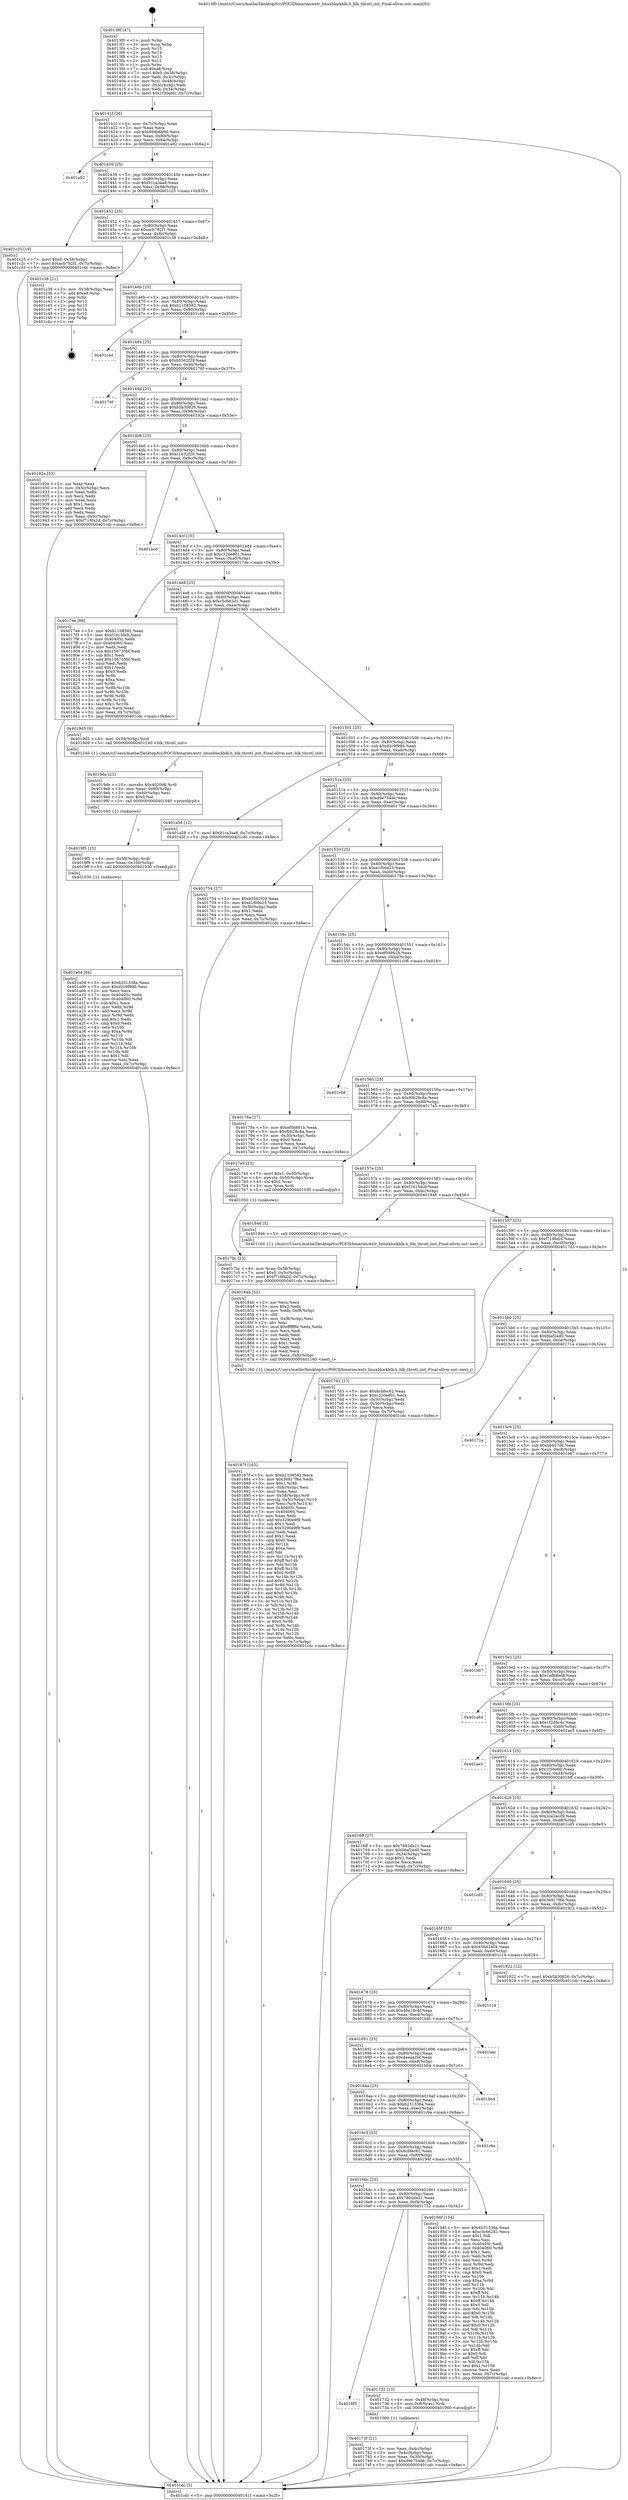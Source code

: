 digraph "0x4013f0" {
  label = "0x4013f0 (/mnt/c/Users/mathe/Desktop/tcc/POCII/binaries/extr_linuxblockblk.h_blk_throtl_init_Final-ollvm.out::main(0))"
  labelloc = "t"
  node[shape=record]

  Entry [label="",width=0.3,height=0.3,shape=circle,fillcolor=black,style=filled]
  "0x40141f" [label="{
     0x40141f [26]\l
     | [instrs]\l
     &nbsp;&nbsp;0x40141f \<+3\>: mov -0x7c(%rbp),%eax\l
     &nbsp;&nbsp;0x401422 \<+2\>: mov %eax,%ecx\l
     &nbsp;&nbsp;0x401424 \<+6\>: sub $0x894b6d90,%ecx\l
     &nbsp;&nbsp;0x40142a \<+3\>: mov %eax,-0x80(%rbp)\l
     &nbsp;&nbsp;0x40142d \<+6\>: mov %ecx,-0x84(%rbp)\l
     &nbsp;&nbsp;0x401433 \<+6\>: je 0000000000401a92 \<main+0x6a2\>\l
  }"]
  "0x401a92" [label="{
     0x401a92\l
  }", style=dashed]
  "0x401439" [label="{
     0x401439 [25]\l
     | [instrs]\l
     &nbsp;&nbsp;0x401439 \<+5\>: jmp 000000000040143e \<main+0x4e\>\l
     &nbsp;&nbsp;0x40143e \<+3\>: mov -0x80(%rbp),%eax\l
     &nbsp;&nbsp;0x401441 \<+5\>: sub $0x91ca3aa8,%eax\l
     &nbsp;&nbsp;0x401446 \<+6\>: mov %eax,-0x88(%rbp)\l
     &nbsp;&nbsp;0x40144c \<+6\>: je 0000000000401c25 \<main+0x835\>\l
  }"]
  Exit [label="",width=0.3,height=0.3,shape=circle,fillcolor=black,style=filled,peripheries=2]
  "0x401c25" [label="{
     0x401c25 [19]\l
     | [instrs]\l
     &nbsp;&nbsp;0x401c25 \<+7\>: movl $0x0,-0x38(%rbp)\l
     &nbsp;&nbsp;0x401c2c \<+7\>: movl $0xacb792f1,-0x7c(%rbp)\l
     &nbsp;&nbsp;0x401c33 \<+5\>: jmp 0000000000401cdc \<main+0x8ec\>\l
  }"]
  "0x401452" [label="{
     0x401452 [25]\l
     | [instrs]\l
     &nbsp;&nbsp;0x401452 \<+5\>: jmp 0000000000401457 \<main+0x67\>\l
     &nbsp;&nbsp;0x401457 \<+3\>: mov -0x80(%rbp),%eax\l
     &nbsp;&nbsp;0x40145a \<+5\>: sub $0xacb792f1,%eax\l
     &nbsp;&nbsp;0x40145f \<+6\>: mov %eax,-0x8c(%rbp)\l
     &nbsp;&nbsp;0x401465 \<+6\>: je 0000000000401c38 \<main+0x848\>\l
  }"]
  "0x401a04" [label="{
     0x401a04 [84]\l
     | [instrs]\l
     &nbsp;&nbsp;0x401a04 \<+5\>: mov $0x6231338a,%eax\l
     &nbsp;&nbsp;0x401a09 \<+5\>: mov $0xd2c9f99d,%esi\l
     &nbsp;&nbsp;0x401a0e \<+2\>: xor %ecx,%ecx\l
     &nbsp;&nbsp;0x401a10 \<+7\>: mov 0x40405c,%edx\l
     &nbsp;&nbsp;0x401a17 \<+8\>: mov 0x404060,%r8d\l
     &nbsp;&nbsp;0x401a1f \<+3\>: sub $0x1,%ecx\l
     &nbsp;&nbsp;0x401a22 \<+3\>: mov %edx,%r9d\l
     &nbsp;&nbsp;0x401a25 \<+3\>: add %ecx,%r9d\l
     &nbsp;&nbsp;0x401a28 \<+4\>: imul %r9d,%edx\l
     &nbsp;&nbsp;0x401a2c \<+3\>: and $0x1,%edx\l
     &nbsp;&nbsp;0x401a2f \<+3\>: cmp $0x0,%edx\l
     &nbsp;&nbsp;0x401a32 \<+4\>: sete %r10b\l
     &nbsp;&nbsp;0x401a36 \<+4\>: cmp $0xa,%r8d\l
     &nbsp;&nbsp;0x401a3a \<+4\>: setl %r11b\l
     &nbsp;&nbsp;0x401a3e \<+3\>: mov %r10b,%bl\l
     &nbsp;&nbsp;0x401a41 \<+3\>: and %r11b,%bl\l
     &nbsp;&nbsp;0x401a44 \<+3\>: xor %r11b,%r10b\l
     &nbsp;&nbsp;0x401a47 \<+3\>: or %r10b,%bl\l
     &nbsp;&nbsp;0x401a4a \<+3\>: test $0x1,%bl\l
     &nbsp;&nbsp;0x401a4d \<+3\>: cmovne %esi,%eax\l
     &nbsp;&nbsp;0x401a50 \<+3\>: mov %eax,-0x7c(%rbp)\l
     &nbsp;&nbsp;0x401a53 \<+5\>: jmp 0000000000401cdc \<main+0x8ec\>\l
  }"]
  "0x401c38" [label="{
     0x401c38 [21]\l
     | [instrs]\l
     &nbsp;&nbsp;0x401c38 \<+3\>: mov -0x38(%rbp),%eax\l
     &nbsp;&nbsp;0x401c3b \<+7\>: add $0xe8,%rsp\l
     &nbsp;&nbsp;0x401c42 \<+1\>: pop %rbx\l
     &nbsp;&nbsp;0x401c43 \<+2\>: pop %r12\l
     &nbsp;&nbsp;0x401c45 \<+2\>: pop %r13\l
     &nbsp;&nbsp;0x401c47 \<+2\>: pop %r14\l
     &nbsp;&nbsp;0x401c49 \<+2\>: pop %r15\l
     &nbsp;&nbsp;0x401c4b \<+1\>: pop %rbp\l
     &nbsp;&nbsp;0x401c4c \<+1\>: ret\l
  }"]
  "0x40146b" [label="{
     0x40146b [25]\l
     | [instrs]\l
     &nbsp;&nbsp;0x40146b \<+5\>: jmp 0000000000401470 \<main+0x80\>\l
     &nbsp;&nbsp;0x401470 \<+3\>: mov -0x80(%rbp),%eax\l
     &nbsp;&nbsp;0x401473 \<+5\>: sub $0xb1108582,%eax\l
     &nbsp;&nbsp;0x401478 \<+6\>: mov %eax,-0x90(%rbp)\l
     &nbsp;&nbsp;0x40147e \<+6\>: je 0000000000401c4d \<main+0x85d\>\l
  }"]
  "0x4019f5" [label="{
     0x4019f5 [15]\l
     | [instrs]\l
     &nbsp;&nbsp;0x4019f5 \<+4\>: mov -0x58(%rbp),%rdi\l
     &nbsp;&nbsp;0x4019f9 \<+6\>: mov %eax,-0x100(%rbp)\l
     &nbsp;&nbsp;0x4019ff \<+5\>: call 0000000000401030 \<free@plt\>\l
     | [calls]\l
     &nbsp;&nbsp;0x401030 \{1\} (unknown)\l
  }"]
  "0x401c4d" [label="{
     0x401c4d\l
  }", style=dashed]
  "0x401484" [label="{
     0x401484 [25]\l
     | [instrs]\l
     &nbsp;&nbsp;0x401484 \<+5\>: jmp 0000000000401489 \<main+0x99\>\l
     &nbsp;&nbsp;0x401489 \<+3\>: mov -0x80(%rbp),%eax\l
     &nbsp;&nbsp;0x40148c \<+5\>: sub $0xb5562f29,%eax\l
     &nbsp;&nbsp;0x401491 \<+6\>: mov %eax,-0x94(%rbp)\l
     &nbsp;&nbsp;0x401497 \<+6\>: je 000000000040176f \<main+0x37f\>\l
  }"]
  "0x4019de" [label="{
     0x4019de [23]\l
     | [instrs]\l
     &nbsp;&nbsp;0x4019de \<+10\>: movabs $0x4020d6,%rdi\l
     &nbsp;&nbsp;0x4019e8 \<+3\>: mov %eax,-0x60(%rbp)\l
     &nbsp;&nbsp;0x4019eb \<+3\>: mov -0x60(%rbp),%esi\l
     &nbsp;&nbsp;0x4019ee \<+2\>: mov $0x0,%al\l
     &nbsp;&nbsp;0x4019f0 \<+5\>: call 0000000000401040 \<printf@plt\>\l
     | [calls]\l
     &nbsp;&nbsp;0x401040 \{1\} (unknown)\l
  }"]
  "0x40176f" [label="{
     0x40176f\l
  }", style=dashed]
  "0x40149d" [label="{
     0x40149d [25]\l
     | [instrs]\l
     &nbsp;&nbsp;0x40149d \<+5\>: jmp 00000000004014a2 \<main+0xb2\>\l
     &nbsp;&nbsp;0x4014a2 \<+3\>: mov -0x80(%rbp),%eax\l
     &nbsp;&nbsp;0x4014a5 \<+5\>: sub $0xb5b30826,%eax\l
     &nbsp;&nbsp;0x4014aa \<+6\>: mov %eax,-0x98(%rbp)\l
     &nbsp;&nbsp;0x4014b0 \<+6\>: je 000000000040192e \<main+0x53e\>\l
  }"]
  "0x40187f" [label="{
     0x40187f [163]\l
     | [instrs]\l
     &nbsp;&nbsp;0x40187f \<+5\>: mov $0xb1108582,%ecx\l
     &nbsp;&nbsp;0x401884 \<+5\>: mov $0x36917f6e,%edx\l
     &nbsp;&nbsp;0x401889 \<+3\>: mov $0x1,%r8b\l
     &nbsp;&nbsp;0x40188c \<+6\>: mov -0xfc(%rbp),%esi\l
     &nbsp;&nbsp;0x401892 \<+3\>: imul %eax,%esi\l
     &nbsp;&nbsp;0x401895 \<+4\>: mov -0x58(%rbp),%r9\l
     &nbsp;&nbsp;0x401899 \<+4\>: movslq -0x5c(%rbp),%r10\l
     &nbsp;&nbsp;0x40189d \<+4\>: mov %esi,(%r9,%r10,4)\l
     &nbsp;&nbsp;0x4018a1 \<+7\>: mov 0x40405c,%eax\l
     &nbsp;&nbsp;0x4018a8 \<+7\>: mov 0x404060,%esi\l
     &nbsp;&nbsp;0x4018af \<+2\>: mov %eax,%edi\l
     &nbsp;&nbsp;0x4018b1 \<+6\>: add $0x3290e9f9,%edi\l
     &nbsp;&nbsp;0x4018b7 \<+3\>: sub $0x1,%edi\l
     &nbsp;&nbsp;0x4018ba \<+6\>: sub $0x3290e9f9,%edi\l
     &nbsp;&nbsp;0x4018c0 \<+3\>: imul %edi,%eax\l
     &nbsp;&nbsp;0x4018c3 \<+3\>: and $0x1,%eax\l
     &nbsp;&nbsp;0x4018c6 \<+3\>: cmp $0x0,%eax\l
     &nbsp;&nbsp;0x4018c9 \<+4\>: sete %r11b\l
     &nbsp;&nbsp;0x4018cd \<+3\>: cmp $0xa,%esi\l
     &nbsp;&nbsp;0x4018d0 \<+3\>: setl %bl\l
     &nbsp;&nbsp;0x4018d3 \<+3\>: mov %r11b,%r14b\l
     &nbsp;&nbsp;0x4018d6 \<+4\>: xor $0xff,%r14b\l
     &nbsp;&nbsp;0x4018da \<+3\>: mov %bl,%r15b\l
     &nbsp;&nbsp;0x4018dd \<+4\>: xor $0xff,%r15b\l
     &nbsp;&nbsp;0x4018e1 \<+4\>: xor $0x0,%r8b\l
     &nbsp;&nbsp;0x4018e5 \<+3\>: mov %r14b,%r12b\l
     &nbsp;&nbsp;0x4018e8 \<+4\>: and $0x0,%r12b\l
     &nbsp;&nbsp;0x4018ec \<+3\>: and %r8b,%r11b\l
     &nbsp;&nbsp;0x4018ef \<+3\>: mov %r15b,%r13b\l
     &nbsp;&nbsp;0x4018f2 \<+4\>: and $0x0,%r13b\l
     &nbsp;&nbsp;0x4018f6 \<+3\>: and %r8b,%bl\l
     &nbsp;&nbsp;0x4018f9 \<+3\>: or %r11b,%r12b\l
     &nbsp;&nbsp;0x4018fc \<+3\>: or %bl,%r13b\l
     &nbsp;&nbsp;0x4018ff \<+3\>: xor %r13b,%r12b\l
     &nbsp;&nbsp;0x401902 \<+3\>: or %r15b,%r14b\l
     &nbsp;&nbsp;0x401905 \<+4\>: xor $0xff,%r14b\l
     &nbsp;&nbsp;0x401909 \<+4\>: or $0x0,%r8b\l
     &nbsp;&nbsp;0x40190d \<+3\>: and %r8b,%r14b\l
     &nbsp;&nbsp;0x401910 \<+3\>: or %r14b,%r12b\l
     &nbsp;&nbsp;0x401913 \<+4\>: test $0x1,%r12b\l
     &nbsp;&nbsp;0x401917 \<+3\>: cmovne %edx,%ecx\l
     &nbsp;&nbsp;0x40191a \<+3\>: mov %ecx,-0x7c(%rbp)\l
     &nbsp;&nbsp;0x40191d \<+5\>: jmp 0000000000401cdc \<main+0x8ec\>\l
  }"]
  "0x40192e" [label="{
     0x40192e [33]\l
     | [instrs]\l
     &nbsp;&nbsp;0x40192e \<+2\>: xor %eax,%eax\l
     &nbsp;&nbsp;0x401930 \<+3\>: mov -0x5c(%rbp),%ecx\l
     &nbsp;&nbsp;0x401933 \<+2\>: mov %eax,%edx\l
     &nbsp;&nbsp;0x401935 \<+2\>: sub %ecx,%edx\l
     &nbsp;&nbsp;0x401937 \<+2\>: mov %eax,%ecx\l
     &nbsp;&nbsp;0x401939 \<+3\>: sub $0x1,%ecx\l
     &nbsp;&nbsp;0x40193c \<+2\>: add %ecx,%edx\l
     &nbsp;&nbsp;0x40193e \<+2\>: sub %edx,%eax\l
     &nbsp;&nbsp;0x401940 \<+3\>: mov %eax,-0x5c(%rbp)\l
     &nbsp;&nbsp;0x401943 \<+7\>: movl $0xf718fa2d,-0x7c(%rbp)\l
     &nbsp;&nbsp;0x40194a \<+5\>: jmp 0000000000401cdc \<main+0x8ec\>\l
  }"]
  "0x4014b6" [label="{
     0x4014b6 [25]\l
     | [instrs]\l
     &nbsp;&nbsp;0x4014b6 \<+5\>: jmp 00000000004014bb \<main+0xcb\>\l
     &nbsp;&nbsp;0x4014bb \<+3\>: mov -0x80(%rbp),%eax\l
     &nbsp;&nbsp;0x4014be \<+5\>: sub $0xc1b32f20,%eax\l
     &nbsp;&nbsp;0x4014c3 \<+6\>: mov %eax,-0x9c(%rbp)\l
     &nbsp;&nbsp;0x4014c9 \<+6\>: je 0000000000401bcd \<main+0x7dd\>\l
  }"]
  "0x40184b" [label="{
     0x40184b [52]\l
     | [instrs]\l
     &nbsp;&nbsp;0x40184b \<+2\>: xor %ecx,%ecx\l
     &nbsp;&nbsp;0x40184d \<+5\>: mov $0x2,%edx\l
     &nbsp;&nbsp;0x401852 \<+6\>: mov %edx,-0xf8(%rbp)\l
     &nbsp;&nbsp;0x401858 \<+1\>: cltd\l
     &nbsp;&nbsp;0x401859 \<+6\>: mov -0xf8(%rbp),%esi\l
     &nbsp;&nbsp;0x40185f \<+2\>: idiv %esi\l
     &nbsp;&nbsp;0x401861 \<+6\>: imul $0xfffffffe,%edx,%edx\l
     &nbsp;&nbsp;0x401867 \<+2\>: mov %ecx,%edi\l
     &nbsp;&nbsp;0x401869 \<+2\>: sub %edx,%edi\l
     &nbsp;&nbsp;0x40186b \<+2\>: mov %ecx,%edx\l
     &nbsp;&nbsp;0x40186d \<+3\>: sub $0x1,%edx\l
     &nbsp;&nbsp;0x401870 \<+2\>: add %edx,%edi\l
     &nbsp;&nbsp;0x401872 \<+2\>: sub %edi,%ecx\l
     &nbsp;&nbsp;0x401874 \<+6\>: mov %ecx,-0xfc(%rbp)\l
     &nbsp;&nbsp;0x40187a \<+5\>: call 0000000000401160 \<next_i\>\l
     | [calls]\l
     &nbsp;&nbsp;0x401160 \{1\} (/mnt/c/Users/mathe/Desktop/tcc/POCII/binaries/extr_linuxblockblk.h_blk_throtl_init_Final-ollvm.out::next_i)\l
  }"]
  "0x401bcd" [label="{
     0x401bcd\l
  }", style=dashed]
  "0x4014cf" [label="{
     0x4014cf [25]\l
     | [instrs]\l
     &nbsp;&nbsp;0x4014cf \<+5\>: jmp 00000000004014d4 \<main+0xe4\>\l
     &nbsp;&nbsp;0x4014d4 \<+3\>: mov -0x80(%rbp),%eax\l
     &nbsp;&nbsp;0x4014d7 \<+5\>: sub $0xc320e801,%eax\l
     &nbsp;&nbsp;0x4014dc \<+6\>: mov %eax,-0xa0(%rbp)\l
     &nbsp;&nbsp;0x4014e2 \<+6\>: je 00000000004017ee \<main+0x3fe\>\l
  }"]
  "0x4017bc" [label="{
     0x4017bc [23]\l
     | [instrs]\l
     &nbsp;&nbsp;0x4017bc \<+4\>: mov %rax,-0x58(%rbp)\l
     &nbsp;&nbsp;0x4017c0 \<+7\>: movl $0x0,-0x5c(%rbp)\l
     &nbsp;&nbsp;0x4017c7 \<+7\>: movl $0xf718fa2d,-0x7c(%rbp)\l
     &nbsp;&nbsp;0x4017ce \<+5\>: jmp 0000000000401cdc \<main+0x8ec\>\l
  }"]
  "0x4017ee" [label="{
     0x4017ee [88]\l
     | [instrs]\l
     &nbsp;&nbsp;0x4017ee \<+5\>: mov $0xb1108582,%eax\l
     &nbsp;&nbsp;0x4017f3 \<+5\>: mov $0xf1d15dcb,%ecx\l
     &nbsp;&nbsp;0x4017f8 \<+7\>: mov 0x40405c,%edx\l
     &nbsp;&nbsp;0x4017ff \<+7\>: mov 0x404060,%esi\l
     &nbsp;&nbsp;0x401806 \<+2\>: mov %edx,%edi\l
     &nbsp;&nbsp;0x401808 \<+6\>: sub $0x156735bf,%edi\l
     &nbsp;&nbsp;0x40180e \<+3\>: sub $0x1,%edi\l
     &nbsp;&nbsp;0x401811 \<+6\>: add $0x156735bf,%edi\l
     &nbsp;&nbsp;0x401817 \<+3\>: imul %edi,%edx\l
     &nbsp;&nbsp;0x40181a \<+3\>: and $0x1,%edx\l
     &nbsp;&nbsp;0x40181d \<+3\>: cmp $0x0,%edx\l
     &nbsp;&nbsp;0x401820 \<+4\>: sete %r8b\l
     &nbsp;&nbsp;0x401824 \<+3\>: cmp $0xa,%esi\l
     &nbsp;&nbsp;0x401827 \<+4\>: setl %r9b\l
     &nbsp;&nbsp;0x40182b \<+3\>: mov %r8b,%r10b\l
     &nbsp;&nbsp;0x40182e \<+3\>: and %r9b,%r10b\l
     &nbsp;&nbsp;0x401831 \<+3\>: xor %r9b,%r8b\l
     &nbsp;&nbsp;0x401834 \<+3\>: or %r8b,%r10b\l
     &nbsp;&nbsp;0x401837 \<+4\>: test $0x1,%r10b\l
     &nbsp;&nbsp;0x40183b \<+3\>: cmovne %ecx,%eax\l
     &nbsp;&nbsp;0x40183e \<+3\>: mov %eax,-0x7c(%rbp)\l
     &nbsp;&nbsp;0x401841 \<+5\>: jmp 0000000000401cdc \<main+0x8ec\>\l
  }"]
  "0x4014e8" [label="{
     0x4014e8 [25]\l
     | [instrs]\l
     &nbsp;&nbsp;0x4014e8 \<+5\>: jmp 00000000004014ed \<main+0xfd\>\l
     &nbsp;&nbsp;0x4014ed \<+3\>: mov -0x80(%rbp),%eax\l
     &nbsp;&nbsp;0x4014f0 \<+5\>: sub $0xc5c662d1,%eax\l
     &nbsp;&nbsp;0x4014f5 \<+6\>: mov %eax,-0xa4(%rbp)\l
     &nbsp;&nbsp;0x4014fb \<+6\>: je 00000000004019d5 \<main+0x5e5\>\l
  }"]
  "0x40173f" [label="{
     0x40173f [21]\l
     | [instrs]\l
     &nbsp;&nbsp;0x40173f \<+3\>: mov %eax,-0x4c(%rbp)\l
     &nbsp;&nbsp;0x401742 \<+3\>: mov -0x4c(%rbp),%eax\l
     &nbsp;&nbsp;0x401745 \<+3\>: mov %eax,-0x30(%rbp)\l
     &nbsp;&nbsp;0x401748 \<+7\>: movl $0xd9e754de,-0x7c(%rbp)\l
     &nbsp;&nbsp;0x40174f \<+5\>: jmp 0000000000401cdc \<main+0x8ec\>\l
  }"]
  "0x4019d5" [label="{
     0x4019d5 [9]\l
     | [instrs]\l
     &nbsp;&nbsp;0x4019d5 \<+4\>: mov -0x58(%rbp),%rdi\l
     &nbsp;&nbsp;0x4019d9 \<+5\>: call 0000000000401240 \<blk_throtl_init\>\l
     | [calls]\l
     &nbsp;&nbsp;0x401240 \{1\} (/mnt/c/Users/mathe/Desktop/tcc/POCII/binaries/extr_linuxblockblk.h_blk_throtl_init_Final-ollvm.out::blk_throtl_init)\l
  }"]
  "0x401501" [label="{
     0x401501 [25]\l
     | [instrs]\l
     &nbsp;&nbsp;0x401501 \<+5\>: jmp 0000000000401506 \<main+0x116\>\l
     &nbsp;&nbsp;0x401506 \<+3\>: mov -0x80(%rbp),%eax\l
     &nbsp;&nbsp;0x401509 \<+5\>: sub $0xd2c9f99d,%eax\l
     &nbsp;&nbsp;0x40150e \<+6\>: mov %eax,-0xa8(%rbp)\l
     &nbsp;&nbsp;0x401514 \<+6\>: je 0000000000401a58 \<main+0x668\>\l
  }"]
  "0x4016f5" [label="{
     0x4016f5\l
  }", style=dashed]
  "0x401a58" [label="{
     0x401a58 [12]\l
     | [instrs]\l
     &nbsp;&nbsp;0x401a58 \<+7\>: movl $0x91ca3aa8,-0x7c(%rbp)\l
     &nbsp;&nbsp;0x401a5f \<+5\>: jmp 0000000000401cdc \<main+0x8ec\>\l
  }"]
  "0x40151a" [label="{
     0x40151a [25]\l
     | [instrs]\l
     &nbsp;&nbsp;0x40151a \<+5\>: jmp 000000000040151f \<main+0x12f\>\l
     &nbsp;&nbsp;0x40151f \<+3\>: mov -0x80(%rbp),%eax\l
     &nbsp;&nbsp;0x401522 \<+5\>: sub $0xd9e754de,%eax\l
     &nbsp;&nbsp;0x401527 \<+6\>: mov %eax,-0xac(%rbp)\l
     &nbsp;&nbsp;0x40152d \<+6\>: je 0000000000401754 \<main+0x364\>\l
  }"]
  "0x401732" [label="{
     0x401732 [13]\l
     | [instrs]\l
     &nbsp;&nbsp;0x401732 \<+4\>: mov -0x48(%rbp),%rax\l
     &nbsp;&nbsp;0x401736 \<+4\>: mov 0x8(%rax),%rdi\l
     &nbsp;&nbsp;0x40173a \<+5\>: call 0000000000401060 \<atoi@plt\>\l
     | [calls]\l
     &nbsp;&nbsp;0x401060 \{1\} (unknown)\l
  }"]
  "0x401754" [label="{
     0x401754 [27]\l
     | [instrs]\l
     &nbsp;&nbsp;0x401754 \<+5\>: mov $0xb5562f29,%eax\l
     &nbsp;&nbsp;0x401759 \<+5\>: mov $0xe1f09a23,%ecx\l
     &nbsp;&nbsp;0x40175e \<+3\>: mov -0x30(%rbp),%edx\l
     &nbsp;&nbsp;0x401761 \<+3\>: cmp $0x1,%edx\l
     &nbsp;&nbsp;0x401764 \<+3\>: cmovl %ecx,%eax\l
     &nbsp;&nbsp;0x401767 \<+3\>: mov %eax,-0x7c(%rbp)\l
     &nbsp;&nbsp;0x40176a \<+5\>: jmp 0000000000401cdc \<main+0x8ec\>\l
  }"]
  "0x401533" [label="{
     0x401533 [25]\l
     | [instrs]\l
     &nbsp;&nbsp;0x401533 \<+5\>: jmp 0000000000401538 \<main+0x148\>\l
     &nbsp;&nbsp;0x401538 \<+3\>: mov -0x80(%rbp),%eax\l
     &nbsp;&nbsp;0x40153b \<+5\>: sub $0xe1f09a23,%eax\l
     &nbsp;&nbsp;0x401540 \<+6\>: mov %eax,-0xb0(%rbp)\l
     &nbsp;&nbsp;0x401546 \<+6\>: je 000000000040178a \<main+0x39a\>\l
  }"]
  "0x4016dc" [label="{
     0x4016dc [25]\l
     | [instrs]\l
     &nbsp;&nbsp;0x4016dc \<+5\>: jmp 00000000004016e1 \<main+0x2f1\>\l
     &nbsp;&nbsp;0x4016e1 \<+3\>: mov -0x80(%rbp),%eax\l
     &nbsp;&nbsp;0x4016e4 \<+5\>: sub $0x7892de21,%eax\l
     &nbsp;&nbsp;0x4016e9 \<+6\>: mov %eax,-0xf4(%rbp)\l
     &nbsp;&nbsp;0x4016ef \<+6\>: je 0000000000401732 \<main+0x342\>\l
  }"]
  "0x40178a" [label="{
     0x40178a [27]\l
     | [instrs]\l
     &nbsp;&nbsp;0x40178a \<+5\>: mov $0xef0d861b,%eax\l
     &nbsp;&nbsp;0x40178f \<+5\>: mov $0xf0b28c8a,%ecx\l
     &nbsp;&nbsp;0x401794 \<+3\>: mov -0x30(%rbp),%edx\l
     &nbsp;&nbsp;0x401797 \<+3\>: cmp $0x0,%edx\l
     &nbsp;&nbsp;0x40179a \<+3\>: cmove %ecx,%eax\l
     &nbsp;&nbsp;0x40179d \<+3\>: mov %eax,-0x7c(%rbp)\l
     &nbsp;&nbsp;0x4017a0 \<+5\>: jmp 0000000000401cdc \<main+0x8ec\>\l
  }"]
  "0x40154c" [label="{
     0x40154c [25]\l
     | [instrs]\l
     &nbsp;&nbsp;0x40154c \<+5\>: jmp 0000000000401551 \<main+0x161\>\l
     &nbsp;&nbsp;0x401551 \<+3\>: mov -0x80(%rbp),%eax\l
     &nbsp;&nbsp;0x401554 \<+5\>: sub $0xef0d861b,%eax\l
     &nbsp;&nbsp;0x401559 \<+6\>: mov %eax,-0xb4(%rbp)\l
     &nbsp;&nbsp;0x40155f \<+6\>: je 0000000000401c08 \<main+0x818\>\l
  }"]
  "0x40194f" [label="{
     0x40194f [134]\l
     | [instrs]\l
     &nbsp;&nbsp;0x40194f \<+5\>: mov $0x6231338a,%eax\l
     &nbsp;&nbsp;0x401954 \<+5\>: mov $0xc5c662d1,%ecx\l
     &nbsp;&nbsp;0x401959 \<+2\>: mov $0x1,%dl\l
     &nbsp;&nbsp;0x40195b \<+2\>: xor %esi,%esi\l
     &nbsp;&nbsp;0x40195d \<+7\>: mov 0x40405c,%edi\l
     &nbsp;&nbsp;0x401964 \<+8\>: mov 0x404060,%r8d\l
     &nbsp;&nbsp;0x40196c \<+3\>: sub $0x1,%esi\l
     &nbsp;&nbsp;0x40196f \<+3\>: mov %edi,%r9d\l
     &nbsp;&nbsp;0x401972 \<+3\>: add %esi,%r9d\l
     &nbsp;&nbsp;0x401975 \<+4\>: imul %r9d,%edi\l
     &nbsp;&nbsp;0x401979 \<+3\>: and $0x1,%edi\l
     &nbsp;&nbsp;0x40197c \<+3\>: cmp $0x0,%edi\l
     &nbsp;&nbsp;0x40197f \<+4\>: sete %r10b\l
     &nbsp;&nbsp;0x401983 \<+4\>: cmp $0xa,%r8d\l
     &nbsp;&nbsp;0x401987 \<+4\>: setl %r11b\l
     &nbsp;&nbsp;0x40198b \<+3\>: mov %r10b,%bl\l
     &nbsp;&nbsp;0x40198e \<+3\>: xor $0xff,%bl\l
     &nbsp;&nbsp;0x401991 \<+3\>: mov %r11b,%r14b\l
     &nbsp;&nbsp;0x401994 \<+4\>: xor $0xff,%r14b\l
     &nbsp;&nbsp;0x401998 \<+3\>: xor $0x0,%dl\l
     &nbsp;&nbsp;0x40199b \<+3\>: mov %bl,%r15b\l
     &nbsp;&nbsp;0x40199e \<+4\>: and $0x0,%r15b\l
     &nbsp;&nbsp;0x4019a2 \<+3\>: and %dl,%r10b\l
     &nbsp;&nbsp;0x4019a5 \<+3\>: mov %r14b,%r12b\l
     &nbsp;&nbsp;0x4019a8 \<+4\>: and $0x0,%r12b\l
     &nbsp;&nbsp;0x4019ac \<+3\>: and %dl,%r11b\l
     &nbsp;&nbsp;0x4019af \<+3\>: or %r10b,%r15b\l
     &nbsp;&nbsp;0x4019b2 \<+3\>: or %r11b,%r12b\l
     &nbsp;&nbsp;0x4019b5 \<+3\>: xor %r12b,%r15b\l
     &nbsp;&nbsp;0x4019b8 \<+3\>: or %r14b,%bl\l
     &nbsp;&nbsp;0x4019bb \<+3\>: xor $0xff,%bl\l
     &nbsp;&nbsp;0x4019be \<+3\>: or $0x0,%dl\l
     &nbsp;&nbsp;0x4019c1 \<+2\>: and %dl,%bl\l
     &nbsp;&nbsp;0x4019c3 \<+3\>: or %bl,%r15b\l
     &nbsp;&nbsp;0x4019c6 \<+4\>: test $0x1,%r15b\l
     &nbsp;&nbsp;0x4019ca \<+3\>: cmovne %ecx,%eax\l
     &nbsp;&nbsp;0x4019cd \<+3\>: mov %eax,-0x7c(%rbp)\l
     &nbsp;&nbsp;0x4019d0 \<+5\>: jmp 0000000000401cdc \<main+0x8ec\>\l
  }"]
  "0x401c08" [label="{
     0x401c08\l
  }", style=dashed]
  "0x401565" [label="{
     0x401565 [25]\l
     | [instrs]\l
     &nbsp;&nbsp;0x401565 \<+5\>: jmp 000000000040156a \<main+0x17a\>\l
     &nbsp;&nbsp;0x40156a \<+3\>: mov -0x80(%rbp),%eax\l
     &nbsp;&nbsp;0x40156d \<+5\>: sub $0xf0b28c8a,%eax\l
     &nbsp;&nbsp;0x401572 \<+6\>: mov %eax,-0xb8(%rbp)\l
     &nbsp;&nbsp;0x401578 \<+6\>: je 00000000004017a5 \<main+0x3b5\>\l
  }"]
  "0x4016c3" [label="{
     0x4016c3 [25]\l
     | [instrs]\l
     &nbsp;&nbsp;0x4016c3 \<+5\>: jmp 00000000004016c8 \<main+0x2d8\>\l
     &nbsp;&nbsp;0x4016c8 \<+3\>: mov -0x80(%rbp),%eax\l
     &nbsp;&nbsp;0x4016cb \<+5\>: sub $0x6cbfec62,%eax\l
     &nbsp;&nbsp;0x4016d0 \<+6\>: mov %eax,-0xf0(%rbp)\l
     &nbsp;&nbsp;0x4016d6 \<+6\>: je 000000000040194f \<main+0x55f\>\l
  }"]
  "0x4017a5" [label="{
     0x4017a5 [23]\l
     | [instrs]\l
     &nbsp;&nbsp;0x4017a5 \<+7\>: movl $0x1,-0x50(%rbp)\l
     &nbsp;&nbsp;0x4017ac \<+4\>: movslq -0x50(%rbp),%rax\l
     &nbsp;&nbsp;0x4017b0 \<+4\>: shl $0x2,%rax\l
     &nbsp;&nbsp;0x4017b4 \<+3\>: mov %rax,%rdi\l
     &nbsp;&nbsp;0x4017b7 \<+5\>: call 0000000000401050 \<malloc@plt\>\l
     | [calls]\l
     &nbsp;&nbsp;0x401050 \{1\} (unknown)\l
  }"]
  "0x40157e" [label="{
     0x40157e [25]\l
     | [instrs]\l
     &nbsp;&nbsp;0x40157e \<+5\>: jmp 0000000000401583 \<main+0x193\>\l
     &nbsp;&nbsp;0x401583 \<+3\>: mov -0x80(%rbp),%eax\l
     &nbsp;&nbsp;0x401586 \<+5\>: sub $0xf1d15dcb,%eax\l
     &nbsp;&nbsp;0x40158b \<+6\>: mov %eax,-0xbc(%rbp)\l
     &nbsp;&nbsp;0x401591 \<+6\>: je 0000000000401846 \<main+0x456\>\l
  }"]
  "0x401c9a" [label="{
     0x401c9a\l
  }", style=dashed]
  "0x401846" [label="{
     0x401846 [5]\l
     | [instrs]\l
     &nbsp;&nbsp;0x401846 \<+5\>: call 0000000000401160 \<next_i\>\l
     | [calls]\l
     &nbsp;&nbsp;0x401160 \{1\} (/mnt/c/Users/mathe/Desktop/tcc/POCII/binaries/extr_linuxblockblk.h_blk_throtl_init_Final-ollvm.out::next_i)\l
  }"]
  "0x401597" [label="{
     0x401597 [25]\l
     | [instrs]\l
     &nbsp;&nbsp;0x401597 \<+5\>: jmp 000000000040159c \<main+0x1ac\>\l
     &nbsp;&nbsp;0x40159c \<+3\>: mov -0x80(%rbp),%eax\l
     &nbsp;&nbsp;0x40159f \<+5\>: sub $0xf718fa2d,%eax\l
     &nbsp;&nbsp;0x4015a4 \<+6\>: mov %eax,-0xc0(%rbp)\l
     &nbsp;&nbsp;0x4015aa \<+6\>: je 00000000004017d3 \<main+0x3e3\>\l
  }"]
  "0x4016aa" [label="{
     0x4016aa [25]\l
     | [instrs]\l
     &nbsp;&nbsp;0x4016aa \<+5\>: jmp 00000000004016af \<main+0x2bf\>\l
     &nbsp;&nbsp;0x4016af \<+3\>: mov -0x80(%rbp),%eax\l
     &nbsp;&nbsp;0x4016b2 \<+5\>: sub $0x6231338a,%eax\l
     &nbsp;&nbsp;0x4016b7 \<+6\>: mov %eax,-0xec(%rbp)\l
     &nbsp;&nbsp;0x4016bd \<+6\>: je 0000000000401c9a \<main+0x8aa\>\l
  }"]
  "0x4017d3" [label="{
     0x4017d3 [27]\l
     | [instrs]\l
     &nbsp;&nbsp;0x4017d3 \<+5\>: mov $0x6cbfec62,%eax\l
     &nbsp;&nbsp;0x4017d8 \<+5\>: mov $0xc320e801,%ecx\l
     &nbsp;&nbsp;0x4017dd \<+3\>: mov -0x5c(%rbp),%edx\l
     &nbsp;&nbsp;0x4017e0 \<+3\>: cmp -0x50(%rbp),%edx\l
     &nbsp;&nbsp;0x4017e3 \<+3\>: cmovl %ecx,%eax\l
     &nbsp;&nbsp;0x4017e6 \<+3\>: mov %eax,-0x7c(%rbp)\l
     &nbsp;&nbsp;0x4017e9 \<+5\>: jmp 0000000000401cdc \<main+0x8ec\>\l
  }"]
  "0x4015b0" [label="{
     0x4015b0 [25]\l
     | [instrs]\l
     &nbsp;&nbsp;0x4015b0 \<+5\>: jmp 00000000004015b5 \<main+0x1c5\>\l
     &nbsp;&nbsp;0x4015b5 \<+3\>: mov -0x80(%rbp),%eax\l
     &nbsp;&nbsp;0x4015b8 \<+5\>: sub $0xfdaf2ed0,%eax\l
     &nbsp;&nbsp;0x4015bd \<+6\>: mov %eax,-0xc4(%rbp)\l
     &nbsp;&nbsp;0x4015c3 \<+6\>: je 000000000040171a \<main+0x32a\>\l
  }"]
  "0x401bb4" [label="{
     0x401bb4\l
  }", style=dashed]
  "0x40171a" [label="{
     0x40171a\l
  }", style=dashed]
  "0x4015c9" [label="{
     0x4015c9 [25]\l
     | [instrs]\l
     &nbsp;&nbsp;0x4015c9 \<+5\>: jmp 00000000004015ce \<main+0x1de\>\l
     &nbsp;&nbsp;0x4015ce \<+3\>: mov -0x80(%rbp),%eax\l
     &nbsp;&nbsp;0x4015d1 \<+5\>: sub $0xb8457d6,%eax\l
     &nbsp;&nbsp;0x4015d6 \<+6\>: mov %eax,-0xc8(%rbp)\l
     &nbsp;&nbsp;0x4015dc \<+6\>: je 0000000000401b67 \<main+0x777\>\l
  }"]
  "0x401691" [label="{
     0x401691 [25]\l
     | [instrs]\l
     &nbsp;&nbsp;0x401691 \<+5\>: jmp 0000000000401696 \<main+0x2a6\>\l
     &nbsp;&nbsp;0x401696 \<+3\>: mov -0x80(%rbp),%eax\l
     &nbsp;&nbsp;0x401699 \<+5\>: sub $0x4eeaa2bf,%eax\l
     &nbsp;&nbsp;0x40169e \<+6\>: mov %eax,-0xe8(%rbp)\l
     &nbsp;&nbsp;0x4016a4 \<+6\>: je 0000000000401bb4 \<main+0x7c4\>\l
  }"]
  "0x401b67" [label="{
     0x401b67\l
  }", style=dashed]
  "0x4015e2" [label="{
     0x4015e2 [25]\l
     | [instrs]\l
     &nbsp;&nbsp;0x4015e2 \<+5\>: jmp 00000000004015e7 \<main+0x1f7\>\l
     &nbsp;&nbsp;0x4015e7 \<+3\>: mov -0x80(%rbp),%eax\l
     &nbsp;&nbsp;0x4015ea \<+5\>: sub $0x1efb9bd8,%eax\l
     &nbsp;&nbsp;0x4015ef \<+6\>: mov %eax,-0xcc(%rbp)\l
     &nbsp;&nbsp;0x4015f5 \<+6\>: je 0000000000401a64 \<main+0x674\>\l
  }"]
  "0x401b4c" [label="{
     0x401b4c\l
  }", style=dashed]
  "0x401a64" [label="{
     0x401a64\l
  }", style=dashed]
  "0x4015fb" [label="{
     0x4015fb [25]\l
     | [instrs]\l
     &nbsp;&nbsp;0x4015fb \<+5\>: jmp 0000000000401600 \<main+0x210\>\l
     &nbsp;&nbsp;0x401600 \<+3\>: mov -0x80(%rbp),%eax\l
     &nbsp;&nbsp;0x401603 \<+5\>: sub $0x1f2d8c4c,%eax\l
     &nbsp;&nbsp;0x401608 \<+6\>: mov %eax,-0xd0(%rbp)\l
     &nbsp;&nbsp;0x40160e \<+6\>: je 0000000000401ae5 \<main+0x6f5\>\l
  }"]
  "0x401678" [label="{
     0x401678 [25]\l
     | [instrs]\l
     &nbsp;&nbsp;0x401678 \<+5\>: jmp 000000000040167d \<main+0x28d\>\l
     &nbsp;&nbsp;0x40167d \<+3\>: mov -0x80(%rbp),%eax\l
     &nbsp;&nbsp;0x401680 \<+5\>: sub $0x48a18c4f,%eax\l
     &nbsp;&nbsp;0x401685 \<+6\>: mov %eax,-0xe4(%rbp)\l
     &nbsp;&nbsp;0x40168b \<+6\>: je 0000000000401b4c \<main+0x75c\>\l
  }"]
  "0x401ae5" [label="{
     0x401ae5\l
  }", style=dashed]
  "0x401614" [label="{
     0x401614 [25]\l
     | [instrs]\l
     &nbsp;&nbsp;0x401614 \<+5\>: jmp 0000000000401619 \<main+0x229\>\l
     &nbsp;&nbsp;0x401619 \<+3\>: mov -0x80(%rbp),%eax\l
     &nbsp;&nbsp;0x40161c \<+5\>: sub $0x1f30e6fc,%eax\l
     &nbsp;&nbsp;0x401621 \<+6\>: mov %eax,-0xd4(%rbp)\l
     &nbsp;&nbsp;0x401627 \<+6\>: je 00000000004016ff \<main+0x30f\>\l
  }"]
  "0x401c14" [label="{
     0x401c14\l
  }", style=dashed]
  "0x4016ff" [label="{
     0x4016ff [27]\l
     | [instrs]\l
     &nbsp;&nbsp;0x4016ff \<+5\>: mov $0x7892de21,%eax\l
     &nbsp;&nbsp;0x401704 \<+5\>: mov $0xfdaf2ed0,%ecx\l
     &nbsp;&nbsp;0x401709 \<+3\>: mov -0x34(%rbp),%edx\l
     &nbsp;&nbsp;0x40170c \<+3\>: cmp $0x2,%edx\l
     &nbsp;&nbsp;0x40170f \<+3\>: cmovne %ecx,%eax\l
     &nbsp;&nbsp;0x401712 \<+3\>: mov %eax,-0x7c(%rbp)\l
     &nbsp;&nbsp;0x401715 \<+5\>: jmp 0000000000401cdc \<main+0x8ec\>\l
  }"]
  "0x40162d" [label="{
     0x40162d [25]\l
     | [instrs]\l
     &nbsp;&nbsp;0x40162d \<+5\>: jmp 0000000000401632 \<main+0x242\>\l
     &nbsp;&nbsp;0x401632 \<+3\>: mov -0x80(%rbp),%eax\l
     &nbsp;&nbsp;0x401635 \<+5\>: sub $0x2ca2acd9,%eax\l
     &nbsp;&nbsp;0x40163a \<+6\>: mov %eax,-0xd8(%rbp)\l
     &nbsp;&nbsp;0x401640 \<+6\>: je 0000000000401cd5 \<main+0x8e5\>\l
  }"]
  "0x401cdc" [label="{
     0x401cdc [5]\l
     | [instrs]\l
     &nbsp;&nbsp;0x401cdc \<+5\>: jmp 000000000040141f \<main+0x2f\>\l
  }"]
  "0x4013f0" [label="{
     0x4013f0 [47]\l
     | [instrs]\l
     &nbsp;&nbsp;0x4013f0 \<+1\>: push %rbp\l
     &nbsp;&nbsp;0x4013f1 \<+3\>: mov %rsp,%rbp\l
     &nbsp;&nbsp;0x4013f4 \<+2\>: push %r15\l
     &nbsp;&nbsp;0x4013f6 \<+2\>: push %r14\l
     &nbsp;&nbsp;0x4013f8 \<+2\>: push %r13\l
     &nbsp;&nbsp;0x4013fa \<+2\>: push %r12\l
     &nbsp;&nbsp;0x4013fc \<+1\>: push %rbx\l
     &nbsp;&nbsp;0x4013fd \<+7\>: sub $0xe8,%rsp\l
     &nbsp;&nbsp;0x401404 \<+7\>: movl $0x0,-0x38(%rbp)\l
     &nbsp;&nbsp;0x40140b \<+3\>: mov %edi,-0x3c(%rbp)\l
     &nbsp;&nbsp;0x40140e \<+4\>: mov %rsi,-0x48(%rbp)\l
     &nbsp;&nbsp;0x401412 \<+3\>: mov -0x3c(%rbp),%edi\l
     &nbsp;&nbsp;0x401415 \<+3\>: mov %edi,-0x34(%rbp)\l
     &nbsp;&nbsp;0x401418 \<+7\>: movl $0x1f30e6fc,-0x7c(%rbp)\l
  }"]
  "0x40165f" [label="{
     0x40165f [25]\l
     | [instrs]\l
     &nbsp;&nbsp;0x40165f \<+5\>: jmp 0000000000401664 \<main+0x274\>\l
     &nbsp;&nbsp;0x401664 \<+3\>: mov -0x80(%rbp),%eax\l
     &nbsp;&nbsp;0x401667 \<+5\>: sub $0x458d3404,%eax\l
     &nbsp;&nbsp;0x40166c \<+6\>: mov %eax,-0xe0(%rbp)\l
     &nbsp;&nbsp;0x401672 \<+6\>: je 0000000000401c14 \<main+0x824\>\l
  }"]
  "0x401cd5" [label="{
     0x401cd5\l
  }", style=dashed]
  "0x401646" [label="{
     0x401646 [25]\l
     | [instrs]\l
     &nbsp;&nbsp;0x401646 \<+5\>: jmp 000000000040164b \<main+0x25b\>\l
     &nbsp;&nbsp;0x40164b \<+3\>: mov -0x80(%rbp),%eax\l
     &nbsp;&nbsp;0x40164e \<+5\>: sub $0x36917f6e,%eax\l
     &nbsp;&nbsp;0x401653 \<+6\>: mov %eax,-0xdc(%rbp)\l
     &nbsp;&nbsp;0x401659 \<+6\>: je 0000000000401922 \<main+0x532\>\l
  }"]
  "0x401922" [label="{
     0x401922 [12]\l
     | [instrs]\l
     &nbsp;&nbsp;0x401922 \<+7\>: movl $0xb5b30826,-0x7c(%rbp)\l
     &nbsp;&nbsp;0x401929 \<+5\>: jmp 0000000000401cdc \<main+0x8ec\>\l
  }"]
  Entry -> "0x4013f0" [label=" 1"]
  "0x40141f" -> "0x401a92" [label=" 0"]
  "0x40141f" -> "0x401439" [label=" 16"]
  "0x401c38" -> Exit [label=" 1"]
  "0x401439" -> "0x401c25" [label=" 1"]
  "0x401439" -> "0x401452" [label=" 15"]
  "0x401c25" -> "0x401cdc" [label=" 1"]
  "0x401452" -> "0x401c38" [label=" 1"]
  "0x401452" -> "0x40146b" [label=" 14"]
  "0x401a58" -> "0x401cdc" [label=" 1"]
  "0x40146b" -> "0x401c4d" [label=" 0"]
  "0x40146b" -> "0x401484" [label=" 14"]
  "0x401a04" -> "0x401cdc" [label=" 1"]
  "0x401484" -> "0x40176f" [label=" 0"]
  "0x401484" -> "0x40149d" [label=" 14"]
  "0x4019f5" -> "0x401a04" [label=" 1"]
  "0x40149d" -> "0x40192e" [label=" 1"]
  "0x40149d" -> "0x4014b6" [label=" 13"]
  "0x4019de" -> "0x4019f5" [label=" 1"]
  "0x4014b6" -> "0x401bcd" [label=" 0"]
  "0x4014b6" -> "0x4014cf" [label=" 13"]
  "0x4019d5" -> "0x4019de" [label=" 1"]
  "0x4014cf" -> "0x4017ee" [label=" 1"]
  "0x4014cf" -> "0x4014e8" [label=" 12"]
  "0x40194f" -> "0x401cdc" [label=" 1"]
  "0x4014e8" -> "0x4019d5" [label=" 1"]
  "0x4014e8" -> "0x401501" [label=" 11"]
  "0x40192e" -> "0x401cdc" [label=" 1"]
  "0x401501" -> "0x401a58" [label=" 1"]
  "0x401501" -> "0x40151a" [label=" 10"]
  "0x401922" -> "0x401cdc" [label=" 1"]
  "0x40151a" -> "0x401754" [label=" 1"]
  "0x40151a" -> "0x401533" [label=" 9"]
  "0x40187f" -> "0x401cdc" [label=" 1"]
  "0x401533" -> "0x40178a" [label=" 1"]
  "0x401533" -> "0x40154c" [label=" 8"]
  "0x401846" -> "0x40184b" [label=" 1"]
  "0x40154c" -> "0x401c08" [label=" 0"]
  "0x40154c" -> "0x401565" [label=" 8"]
  "0x4017ee" -> "0x401cdc" [label=" 1"]
  "0x401565" -> "0x4017a5" [label=" 1"]
  "0x401565" -> "0x40157e" [label=" 7"]
  "0x4017bc" -> "0x401cdc" [label=" 1"]
  "0x40157e" -> "0x401846" [label=" 1"]
  "0x40157e" -> "0x401597" [label=" 6"]
  "0x4017a5" -> "0x4017bc" [label=" 1"]
  "0x401597" -> "0x4017d3" [label=" 2"]
  "0x401597" -> "0x4015b0" [label=" 4"]
  "0x401754" -> "0x401cdc" [label=" 1"]
  "0x4015b0" -> "0x40171a" [label=" 0"]
  "0x4015b0" -> "0x4015c9" [label=" 4"]
  "0x40173f" -> "0x401cdc" [label=" 1"]
  "0x4015c9" -> "0x401b67" [label=" 0"]
  "0x4015c9" -> "0x4015e2" [label=" 4"]
  "0x4016dc" -> "0x4016f5" [label=" 0"]
  "0x4015e2" -> "0x401a64" [label=" 0"]
  "0x4015e2" -> "0x4015fb" [label=" 4"]
  "0x4016dc" -> "0x401732" [label=" 1"]
  "0x4015fb" -> "0x401ae5" [label=" 0"]
  "0x4015fb" -> "0x401614" [label=" 4"]
  "0x4016c3" -> "0x4016dc" [label=" 1"]
  "0x401614" -> "0x4016ff" [label=" 1"]
  "0x401614" -> "0x40162d" [label=" 3"]
  "0x4016ff" -> "0x401cdc" [label=" 1"]
  "0x4013f0" -> "0x40141f" [label=" 1"]
  "0x401cdc" -> "0x40141f" [label=" 15"]
  "0x4016c3" -> "0x40194f" [label=" 1"]
  "0x40162d" -> "0x401cd5" [label=" 0"]
  "0x40162d" -> "0x401646" [label=" 3"]
  "0x4016aa" -> "0x4016c3" [label=" 2"]
  "0x401646" -> "0x401922" [label=" 1"]
  "0x401646" -> "0x40165f" [label=" 2"]
  "0x4017d3" -> "0x401cdc" [label=" 2"]
  "0x40165f" -> "0x401c14" [label=" 0"]
  "0x40165f" -> "0x401678" [label=" 2"]
  "0x40184b" -> "0x40187f" [label=" 1"]
  "0x401678" -> "0x401b4c" [label=" 0"]
  "0x401678" -> "0x401691" [label=" 2"]
  "0x401732" -> "0x40173f" [label=" 1"]
  "0x401691" -> "0x401bb4" [label=" 0"]
  "0x401691" -> "0x4016aa" [label=" 2"]
  "0x40178a" -> "0x401cdc" [label=" 1"]
  "0x4016aa" -> "0x401c9a" [label=" 0"]
}
